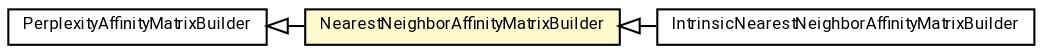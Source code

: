 #!/usr/local/bin/dot
#
# Class diagram 
# Generated by UMLGraph version R5_7_2-60-g0e99a6 (http://www.spinellis.gr/umlgraph/)
#

digraph G {
	graph [fontnames="svg"]
	edge [fontname="Roboto",fontsize=7,labelfontname="Roboto",labelfontsize=7,color="black"];
	node [fontname="Roboto",fontcolor="black",fontsize=8,shape=plaintext,margin=0,width=0,height=0];
	nodesep=0.15;
	ranksep=0.25;
	rankdir=LR;
	// de.lmu.ifi.dbs.elki.algorithm.projection.NearestNeighborAffinityMatrixBuilder<O>
	c7302032 [label=<<table title="de.lmu.ifi.dbs.elki.algorithm.projection.NearestNeighborAffinityMatrixBuilder" border="0" cellborder="1" cellspacing="0" cellpadding="2" bgcolor="lemonChiffon" href="NearestNeighborAffinityMatrixBuilder.html" target="_parent">
		<tr><td><table border="0" cellspacing="0" cellpadding="1">
		<tr><td align="center" balign="center"> <font face="Roboto">NearestNeighborAffinityMatrixBuilder</font> </td></tr>
		</table></td></tr>
		</table>>, URL="NearestNeighborAffinityMatrixBuilder.html"];
	// de.lmu.ifi.dbs.elki.algorithm.projection.PerplexityAffinityMatrixBuilder<O>
	c7302034 [label=<<table title="de.lmu.ifi.dbs.elki.algorithm.projection.PerplexityAffinityMatrixBuilder" border="0" cellborder="1" cellspacing="0" cellpadding="2" href="PerplexityAffinityMatrixBuilder.html" target="_parent">
		<tr><td><table border="0" cellspacing="0" cellpadding="1">
		<tr><td align="center" balign="center"> <font face="Roboto">PerplexityAffinityMatrixBuilder</font> </td></tr>
		</table></td></tr>
		</table>>, URL="PerplexityAffinityMatrixBuilder.html"];
	// de.lmu.ifi.dbs.elki.algorithm.projection.IntrinsicNearestNeighborAffinityMatrixBuilder<O>
	c7302036 [label=<<table title="de.lmu.ifi.dbs.elki.algorithm.projection.IntrinsicNearestNeighborAffinityMatrixBuilder" border="0" cellborder="1" cellspacing="0" cellpadding="2" href="IntrinsicNearestNeighborAffinityMatrixBuilder.html" target="_parent">
		<tr><td><table border="0" cellspacing="0" cellpadding="1">
		<tr><td align="center" balign="center"> <font face="Roboto">IntrinsicNearestNeighborAffinityMatrixBuilder</font> </td></tr>
		</table></td></tr>
		</table>>, URL="IntrinsicNearestNeighborAffinityMatrixBuilder.html"];
	// de.lmu.ifi.dbs.elki.algorithm.projection.NearestNeighborAffinityMatrixBuilder<O> extends de.lmu.ifi.dbs.elki.algorithm.projection.PerplexityAffinityMatrixBuilder<O>
	c7302034 -> c7302032 [arrowtail=empty,dir=back,weight=10];
	// de.lmu.ifi.dbs.elki.algorithm.projection.IntrinsicNearestNeighborAffinityMatrixBuilder<O> extends de.lmu.ifi.dbs.elki.algorithm.projection.NearestNeighborAffinityMatrixBuilder<O>
	c7302032 -> c7302036 [arrowtail=empty,dir=back,weight=10];
}

